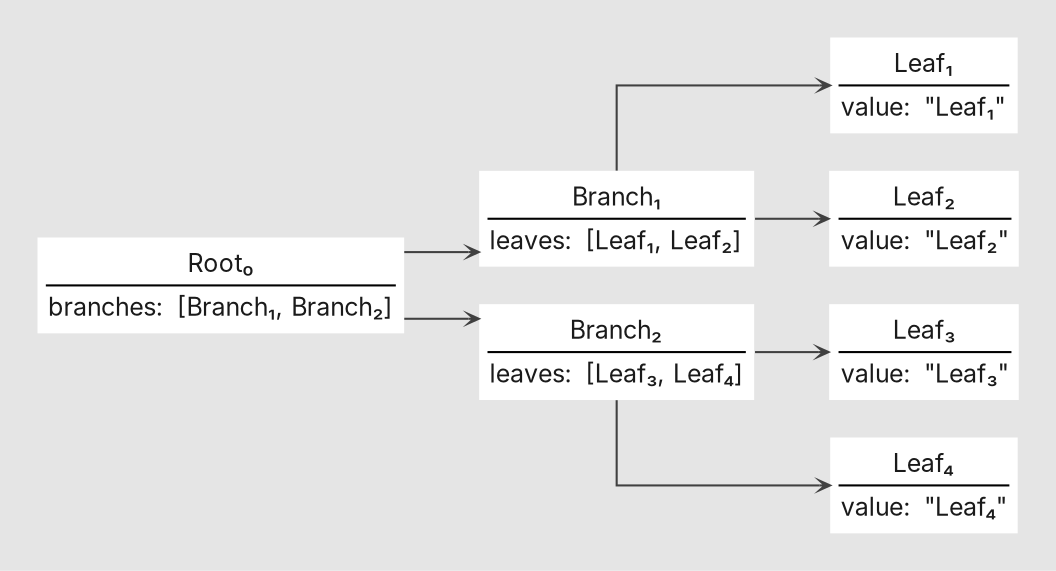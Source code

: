 digraph "dependency tree example" {
  bgcolor = "gray90";
  rankdir = "LR";
  pad = 0.25;
  splines = "ortho";
  "Leaf₁" [
    label = <<table border="0" cellborder="0" cellspacing="4">
<tr><td colspan="2" border="1" sides="b">Leaf₁</td></tr>
<tr>
<td border="0" cellpadding="1" align="left">value:</td>
<td border="0" cellpadding="1" align="left">"Leaf₁"</td>
</tr>
</table>>;
    shape = "plain";
    fontname = "Inter";
    fontsize = 12;
    fontcolor = "gray10";
    fillcolor = "white";
    style = "filled";
  ];
  "Leaf₂" [
    label = <<table border="0" cellborder="0" cellspacing="4">
<tr><td colspan="2" border="1" sides="b">Leaf₂</td></tr>
<tr>
<td border="0" cellpadding="1" align="left">value:</td>
<td border="0" cellpadding="1" align="left">"Leaf₂"</td>
</tr>
</table>>;
    shape = "plain";
    fontname = "Inter";
    fontsize = 12;
    fontcolor = "gray10";
    fillcolor = "white";
    style = "filled";
  ];
  "Leaf₃" [
    label = <<table border="0" cellborder="0" cellspacing="4">
<tr><td colspan="2" border="1" sides="b">Leaf₃</td></tr>
<tr>
<td border="0" cellpadding="1" align="left">value:</td>
<td border="0" cellpadding="1" align="left">"Leaf₃"</td>
</tr>
</table>>;
    shape = "plain";
    fontname = "Inter";
    fontsize = 12;
    fontcolor = "gray10";
    fillcolor = "white";
    style = "filled";
  ];
  "Leaf₄" [
    label = <<table border="0" cellborder="0" cellspacing="4">
<tr><td colspan="2" border="1" sides="b">Leaf₄</td></tr>
<tr>
<td border="0" cellpadding="1" align="left">value:</td>
<td border="0" cellpadding="1" align="left">"Leaf₄"</td>
</tr>
</table>>;
    shape = "plain";
    fontname = "Inter";
    fontsize = 12;
    fontcolor = "gray10";
    fillcolor = "white";
    style = "filled";
  ];
  "Branch₁" [
    label = <<table border="0" cellborder="0" cellspacing="4">
<tr><td colspan="2" border="1" sides="b">Branch₁</td></tr>
<tr>
<td border="0" cellpadding="1" align="left">leaves:</td>
<td border="0" cellpadding="1" align="left">[Leaf₁, Leaf₂]</td>
</tr>
</table>>;
    shape = "plain";
    fontname = "Inter";
    fontsize = 12;
    fontcolor = "gray10";
    fillcolor = "white";
    style = "filled";
  ];
  "Branch₂" [
    label = <<table border="0" cellborder="0" cellspacing="4">
<tr><td colspan="2" border="1" sides="b">Branch₂</td></tr>
<tr>
<td border="0" cellpadding="1" align="left">leaves:</td>
<td border="0" cellpadding="1" align="left">[Leaf₃, Leaf₄]</td>
</tr>
</table>>;
    shape = "plain";
    fontname = "Inter";
    fontsize = 12;
    fontcolor = "gray10";
    fillcolor = "white";
    style = "filled";
  ];
  "Root₀" [
    label = <<table border="0" cellborder="0" cellspacing="4">
<tr><td colspan="2" border="1" sides="b">Root₀</td></tr>
<tr>
<td border="0" cellpadding="1" align="left">branches:</td>
<td border="0" cellpadding="1" align="left">[Branch₁, Branch₂]</td>
</tr>
</table>>;
    shape = "plain";
    fontname = "Inter";
    fontsize = 12;
    fontcolor = "gray10";
    fillcolor = "white";
    style = "filled";
  ];
  "Branch₁" -> "Leaf₁" [
    color = "gray25";
    penwidth = 1;
    arrowhead = "vee";
    arrowsize = 0.5;
  ];
  "Branch₁" -> "Leaf₂" [
    color = "gray25";
    penwidth = 1;
    arrowhead = "vee";
    arrowsize = 0.5;
  ];
  "Branch₂" -> "Leaf₃" [
    color = "gray25";
    penwidth = 1;
    arrowhead = "vee";
    arrowsize = 0.5;
  ];
  "Branch₂" -> "Leaf₄" [
    color = "gray25";
    penwidth = 1;
    arrowhead = "vee";
    arrowsize = 0.5;
  ];
  "Root₀" -> "Branch₁" [
    color = "gray25";
    penwidth = 1;
    arrowhead = "vee";
    arrowsize = 0.5;
  ];
  "Root₀" -> "Branch₂" [
    color = "gray25";
    penwidth = 1;
    arrowhead = "vee";
    arrowsize = 0.5;
  ];
}
